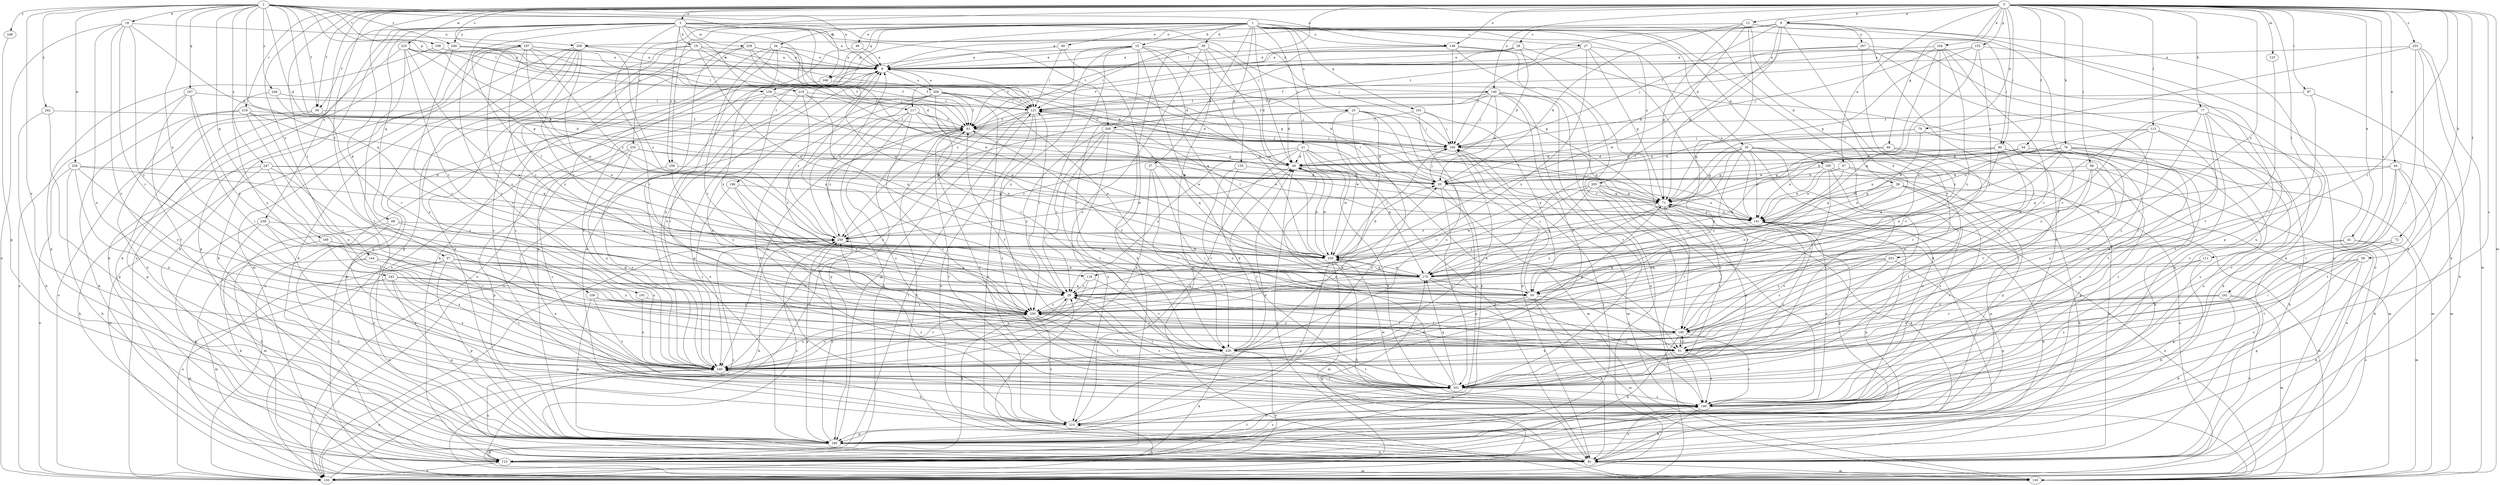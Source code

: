 strict digraph  {
0;
1;
2;
3;
6;
9;
12;
15;
18;
19;
20;
21;
25;
27;
28;
29;
34;
35;
37;
38;
39;
40;
41;
44;
47;
48;
49;
50;
54;
57;
58;
59;
61;
66;
69;
71;
72;
76;
77;
79;
81;
87;
90;
91;
99;
100;
104;
109;
110;
111;
113;
117;
119;
121;
123;
130;
140;
141;
144;
148;
150;
153;
155;
159;
160;
161;
165;
166;
167;
169;
170;
180;
187;
190;
191;
196;
198;
200;
201;
205;
207;
208;
209;
210;
218;
219;
220;
225;
226;
228;
230;
235;
239;
240;
241;
242;
243;
246;
247;
248;
249;
250;
253;
255;
258;
259;
0 -> 3  [label=a];
0 -> 6  [label=a];
0 -> 12  [label=b];
0 -> 41  [label=e];
0 -> 44  [label=e];
0 -> 47  [label=e];
0 -> 54  [label=f];
0 -> 57  [label=f];
0 -> 58  [label=f];
0 -> 59  [label=f];
0 -> 66  [label=g];
0 -> 72  [label=h];
0 -> 76  [label=h];
0 -> 77  [label=h];
0 -> 79  [label=h];
0 -> 87  [label=i];
0 -> 90  [label=i];
0 -> 99  [label=j];
0 -> 104  [label=k];
0 -> 109  [label=k];
0 -> 111  [label=l];
0 -> 113  [label=l];
0 -> 117  [label=l];
0 -> 123  [label=m];
0 -> 130  [label=m];
0 -> 140  [label=n];
0 -> 144  [label=o];
0 -> 148  [label=o];
0 -> 153  [label=p];
0 -> 180  [label=r];
0 -> 187  [label=s];
0 -> 190  [label=s];
0 -> 191  [label=t];
0 -> 218  [label=v];
0 -> 225  [label=w];
0 -> 235  [label=x];
0 -> 239  [label=x];
0 -> 241  [label=y];
0 -> 253  [label=z];
0 -> 255  [label=z];
1 -> 15  [label=b];
1 -> 21  [label=c];
1 -> 25  [label=c];
1 -> 27  [label=c];
1 -> 34  [label=d];
1 -> 35  [label=d];
1 -> 37  [label=d];
1 -> 38  [label=d];
1 -> 39  [label=d];
1 -> 40  [label=d];
1 -> 48  [label=e];
1 -> 49  [label=e];
1 -> 90  [label=i];
1 -> 91  [label=i];
1 -> 148  [label=o];
1 -> 155  [label=p];
1 -> 159  [label=p];
1 -> 161  [label=q];
1 -> 165  [label=q];
1 -> 166  [label=q];
1 -> 196  [label=t];
1 -> 205  [label=u];
1 -> 240  [label=x];
1 -> 258  [label=z];
2 -> 9  [label=a];
2 -> 18  [label=b];
2 -> 40  [label=d];
2 -> 59  [label=f];
2 -> 100  [label=j];
2 -> 117  [label=l];
2 -> 148  [label=o];
2 -> 159  [label=p];
2 -> 166  [label=q];
2 -> 167  [label=q];
2 -> 169  [label=q];
2 -> 170  [label=q];
2 -> 198  [label=t];
2 -> 226  [label=w];
2 -> 240  [label=x];
2 -> 242  [label=y];
2 -> 243  [label=y];
2 -> 246  [label=y];
2 -> 247  [label=y];
2 -> 248  [label=y];
2 -> 249  [label=y];
3 -> 9  [label=a];
3 -> 19  [label=b];
3 -> 59  [label=f];
3 -> 69  [label=g];
3 -> 100  [label=j];
3 -> 110  [label=k];
3 -> 119  [label=l];
3 -> 140  [label=n];
3 -> 141  [label=n];
3 -> 150  [label=o];
3 -> 180  [label=r];
3 -> 200  [label=t];
3 -> 219  [label=v];
3 -> 220  [label=v];
3 -> 228  [label=w];
3 -> 230  [label=w];
3 -> 249  [label=y];
3 -> 258  [label=z];
6 -> 9  [label=a];
6 -> 28  [label=c];
6 -> 50  [label=e];
6 -> 71  [label=g];
6 -> 100  [label=j];
6 -> 119  [label=l];
6 -> 160  [label=p];
6 -> 200  [label=t];
6 -> 207  [label=u];
6 -> 220  [label=v];
9 -> 121  [label=l];
9 -> 150  [label=o];
9 -> 208  [label=u];
9 -> 240  [label=x];
12 -> 20  [label=b];
12 -> 71  [label=g];
12 -> 150  [label=o];
12 -> 170  [label=q];
12 -> 201  [label=t];
12 -> 209  [label=u];
12 -> 220  [label=v];
12 -> 230  [label=w];
15 -> 9  [label=a];
15 -> 29  [label=c];
15 -> 50  [label=e];
15 -> 71  [label=g];
15 -> 150  [label=o];
15 -> 170  [label=q];
15 -> 220  [label=v];
15 -> 230  [label=w];
15 -> 250  [label=y];
15 -> 259  [label=z];
18 -> 40  [label=d];
18 -> 150  [label=o];
18 -> 180  [label=r];
18 -> 209  [label=u];
18 -> 220  [label=v];
18 -> 240  [label=x];
18 -> 250  [label=y];
19 -> 9  [label=a];
19 -> 40  [label=d];
19 -> 61  [label=f];
19 -> 160  [label=p];
19 -> 190  [label=s];
19 -> 230  [label=w];
19 -> 250  [label=y];
20 -> 71  [label=g];
20 -> 100  [label=j];
20 -> 121  [label=l];
20 -> 160  [label=p];
20 -> 201  [label=t];
21 -> 29  [label=c];
21 -> 40  [label=d];
21 -> 81  [label=h];
21 -> 91  [label=i];
21 -> 130  [label=m];
21 -> 170  [label=q];
21 -> 210  [label=u];
21 -> 230  [label=w];
21 -> 259  [label=z];
25 -> 61  [label=f];
25 -> 81  [label=h];
25 -> 100  [label=j];
25 -> 110  [label=k];
25 -> 210  [label=u];
25 -> 230  [label=w];
25 -> 250  [label=y];
25 -> 259  [label=z];
27 -> 9  [label=a];
27 -> 71  [label=g];
27 -> 81  [label=h];
27 -> 100  [label=j];
27 -> 141  [label=n];
27 -> 250  [label=y];
28 -> 9  [label=a];
28 -> 40  [label=d];
28 -> 61  [label=f];
28 -> 121  [label=l];
28 -> 210  [label=u];
29 -> 9  [label=a];
29 -> 110  [label=k];
29 -> 121  [label=l];
29 -> 250  [label=y];
34 -> 9  [label=a];
34 -> 61  [label=f];
34 -> 110  [label=k];
34 -> 180  [label=r];
34 -> 240  [label=x];
34 -> 250  [label=y];
35 -> 40  [label=d];
35 -> 50  [label=e];
35 -> 71  [label=g];
35 -> 130  [label=m];
35 -> 141  [label=n];
35 -> 160  [label=p];
35 -> 180  [label=r];
35 -> 201  [label=t];
35 -> 210  [label=u];
37 -> 20  [label=b];
37 -> 91  [label=i];
37 -> 220  [label=v];
37 -> 240  [label=x];
38 -> 50  [label=e];
38 -> 71  [label=g];
38 -> 81  [label=h];
38 -> 141  [label=n];
38 -> 160  [label=p];
38 -> 190  [label=s];
39 -> 9  [label=a];
39 -> 40  [label=d];
39 -> 110  [label=k];
39 -> 121  [label=l];
39 -> 130  [label=m];
39 -> 230  [label=w];
39 -> 240  [label=x];
40 -> 20  [label=b];
40 -> 230  [label=w];
40 -> 259  [label=z];
41 -> 130  [label=m];
41 -> 150  [label=o];
41 -> 160  [label=p];
41 -> 230  [label=w];
44 -> 20  [label=b];
44 -> 81  [label=h];
44 -> 91  [label=i];
44 -> 201  [label=t];
44 -> 230  [label=w];
44 -> 240  [label=x];
47 -> 20  [label=b];
47 -> 29  [label=c];
47 -> 81  [label=h];
47 -> 141  [label=n];
47 -> 201  [label=t];
48 -> 9  [label=a];
48 -> 160  [label=p];
49 -> 9  [label=a];
49 -> 121  [label=l];
49 -> 220  [label=v];
50 -> 81  [label=h];
50 -> 91  [label=i];
50 -> 100  [label=j];
50 -> 130  [label=m];
50 -> 240  [label=x];
54 -> 40  [label=d];
54 -> 71  [label=g];
54 -> 141  [label=n];
54 -> 190  [label=s];
54 -> 240  [label=x];
57 -> 29  [label=c];
57 -> 81  [label=h];
57 -> 150  [label=o];
57 -> 160  [label=p];
57 -> 170  [label=q];
57 -> 201  [label=t];
57 -> 250  [label=y];
58 -> 91  [label=i];
58 -> 110  [label=k];
58 -> 160  [label=p];
58 -> 170  [label=q];
58 -> 190  [label=s];
59 -> 29  [label=c];
59 -> 61  [label=f];
59 -> 150  [label=o];
59 -> 160  [label=p];
61 -> 100  [label=j];
61 -> 240  [label=x];
61 -> 259  [label=z];
66 -> 40  [label=d];
66 -> 160  [label=p];
66 -> 170  [label=q];
66 -> 180  [label=r];
69 -> 81  [label=h];
69 -> 130  [label=m];
69 -> 240  [label=x];
69 -> 259  [label=z];
71 -> 141  [label=n];
71 -> 160  [label=p];
71 -> 180  [label=r];
71 -> 220  [label=v];
71 -> 230  [label=w];
71 -> 250  [label=y];
72 -> 91  [label=i];
72 -> 201  [label=t];
72 -> 230  [label=w];
76 -> 20  [label=b];
76 -> 29  [label=c];
76 -> 40  [label=d];
76 -> 81  [label=h];
76 -> 130  [label=m];
76 -> 170  [label=q];
76 -> 190  [label=s];
76 -> 210  [label=u];
76 -> 259  [label=z];
77 -> 29  [label=c];
77 -> 61  [label=f];
77 -> 91  [label=i];
77 -> 110  [label=k];
77 -> 190  [label=s];
77 -> 201  [label=t];
77 -> 250  [label=y];
79 -> 20  [label=b];
79 -> 100  [label=j];
79 -> 170  [label=q];
79 -> 201  [label=t];
81 -> 29  [label=c];
81 -> 61  [label=f];
81 -> 130  [label=m];
81 -> 190  [label=s];
81 -> 240  [label=x];
81 -> 259  [label=z];
87 -> 81  [label=h];
87 -> 121  [label=l];
87 -> 180  [label=r];
90 -> 40  [label=d];
90 -> 50  [label=e];
90 -> 71  [label=g];
90 -> 110  [label=k];
90 -> 130  [label=m];
90 -> 141  [label=n];
90 -> 190  [label=s];
90 -> 250  [label=y];
91 -> 29  [label=c];
91 -> 160  [label=p];
91 -> 180  [label=r];
91 -> 190  [label=s];
99 -> 20  [label=b];
99 -> 50  [label=e];
99 -> 91  [label=i];
99 -> 150  [label=o];
99 -> 220  [label=v];
100 -> 40  [label=d];
100 -> 71  [label=g];
100 -> 130  [label=m];
100 -> 240  [label=x];
104 -> 9  [label=a];
104 -> 50  [label=e];
104 -> 61  [label=f];
104 -> 100  [label=j];
104 -> 210  [label=u];
104 -> 220  [label=v];
104 -> 230  [label=w];
104 -> 250  [label=y];
109 -> 91  [label=i];
109 -> 160  [label=p];
109 -> 201  [label=t];
109 -> 250  [label=y];
110 -> 100  [label=j];
110 -> 130  [label=m];
110 -> 150  [label=o];
110 -> 201  [label=t];
111 -> 110  [label=k];
111 -> 170  [label=q];
111 -> 190  [label=s];
113 -> 100  [label=j];
113 -> 141  [label=n];
113 -> 170  [label=q];
113 -> 190  [label=s];
113 -> 240  [label=x];
113 -> 250  [label=y];
117 -> 61  [label=f];
117 -> 71  [label=g];
117 -> 110  [label=k];
117 -> 160  [label=p];
117 -> 190  [label=s];
117 -> 201  [label=t];
117 -> 230  [label=w];
119 -> 29  [label=c];
119 -> 220  [label=v];
119 -> 240  [label=x];
121 -> 61  [label=f];
121 -> 81  [label=h];
121 -> 160  [label=p];
121 -> 190  [label=s];
121 -> 240  [label=x];
123 -> 201  [label=t];
130 -> 61  [label=f];
130 -> 121  [label=l];
130 -> 141  [label=n];
140 -> 20  [label=b];
140 -> 40  [label=d];
140 -> 61  [label=f];
140 -> 100  [label=j];
140 -> 121  [label=l];
140 -> 150  [label=o];
140 -> 190  [label=s];
140 -> 201  [label=t];
140 -> 240  [label=x];
141 -> 71  [label=g];
141 -> 81  [label=h];
141 -> 121  [label=l];
141 -> 130  [label=m];
141 -> 160  [label=p];
141 -> 201  [label=t];
141 -> 220  [label=v];
141 -> 259  [label=z];
144 -> 130  [label=m];
144 -> 170  [label=q];
144 -> 201  [label=t];
144 -> 240  [label=x];
148 -> 9  [label=a];
148 -> 61  [label=f];
148 -> 100  [label=j];
148 -> 150  [label=o];
148 -> 180  [label=r];
148 -> 190  [label=s];
150 -> 40  [label=d];
150 -> 170  [label=q];
150 -> 210  [label=u];
150 -> 240  [label=x];
150 -> 259  [label=z];
153 -> 9  [label=a];
153 -> 71  [label=g];
153 -> 121  [label=l];
153 -> 150  [label=o];
153 -> 170  [label=q];
153 -> 250  [label=y];
155 -> 20  [label=b];
155 -> 201  [label=t];
155 -> 220  [label=v];
159 -> 121  [label=l];
159 -> 150  [label=o];
159 -> 220  [label=v];
159 -> 230  [label=w];
160 -> 9  [label=a];
160 -> 81  [label=h];
160 -> 110  [label=k];
160 -> 190  [label=s];
160 -> 259  [label=z];
161 -> 50  [label=e];
161 -> 61  [label=f];
161 -> 100  [label=j];
161 -> 240  [label=x];
165 -> 20  [label=b];
165 -> 141  [label=n];
165 -> 150  [label=o];
165 -> 180  [label=r];
165 -> 190  [label=s];
166 -> 20  [label=b];
166 -> 130  [label=m];
167 -> 50  [label=e];
167 -> 91  [label=i];
167 -> 121  [label=l];
167 -> 150  [label=o];
167 -> 201  [label=t];
169 -> 50  [label=e];
169 -> 110  [label=k];
169 -> 230  [label=w];
169 -> 240  [label=x];
170 -> 29  [label=c];
170 -> 50  [label=e];
170 -> 190  [label=s];
170 -> 230  [label=w];
170 -> 259  [label=z];
180 -> 61  [label=f];
180 -> 91  [label=i];
180 -> 110  [label=k];
180 -> 190  [label=s];
180 -> 220  [label=v];
180 -> 240  [label=x];
180 -> 250  [label=y];
187 -> 9  [label=a];
187 -> 29  [label=c];
187 -> 61  [label=f];
187 -> 81  [label=h];
187 -> 100  [label=j];
187 -> 160  [label=p];
187 -> 230  [label=w];
187 -> 250  [label=y];
187 -> 259  [label=z];
190 -> 29  [label=c];
190 -> 40  [label=d];
190 -> 61  [label=f];
190 -> 81  [label=h];
190 -> 141  [label=n];
190 -> 210  [label=u];
190 -> 230  [label=w];
191 -> 240  [label=x];
191 -> 250  [label=y];
196 -> 71  [label=g];
196 -> 91  [label=i];
196 -> 240  [label=x];
196 -> 250  [label=y];
198 -> 9  [label=a];
198 -> 121  [label=l];
198 -> 160  [label=p];
200 -> 29  [label=c];
200 -> 100  [label=j];
200 -> 170  [label=q];
200 -> 201  [label=t];
200 -> 210  [label=u];
200 -> 250  [label=y];
201 -> 9  [label=a];
201 -> 29  [label=c];
201 -> 40  [label=d];
201 -> 71  [label=g];
201 -> 170  [label=q];
201 -> 190  [label=s];
205 -> 29  [label=c];
205 -> 71  [label=g];
205 -> 110  [label=k];
205 -> 141  [label=n];
205 -> 170  [label=q];
205 -> 201  [label=t];
205 -> 250  [label=y];
207 -> 9  [label=a];
207 -> 20  [label=b];
207 -> 81  [label=h];
207 -> 190  [label=s];
207 -> 250  [label=y];
208 -> 9  [label=a];
208 -> 50  [label=e];
208 -> 61  [label=f];
208 -> 81  [label=h];
208 -> 100  [label=j];
208 -> 121  [label=l];
208 -> 150  [label=o];
208 -> 180  [label=r];
208 -> 210  [label=u];
208 -> 250  [label=y];
209 -> 9  [label=a];
209 -> 29  [label=c];
209 -> 50  [label=e];
209 -> 110  [label=k];
209 -> 130  [label=m];
209 -> 160  [label=p];
209 -> 240  [label=x];
209 -> 259  [label=z];
210 -> 9  [label=a];
210 -> 40  [label=d];
210 -> 61  [label=f];
210 -> 160  [label=p];
210 -> 240  [label=x];
210 -> 259  [label=z];
218 -> 61  [label=f];
218 -> 110  [label=k];
218 -> 170  [label=q];
218 -> 210  [label=u];
218 -> 220  [label=v];
218 -> 240  [label=x];
219 -> 121  [label=l];
219 -> 141  [label=n];
219 -> 170  [label=q];
219 -> 240  [label=x];
219 -> 259  [label=z];
220 -> 20  [label=b];
220 -> 29  [label=c];
220 -> 40  [label=d];
220 -> 61  [label=f];
220 -> 71  [label=g];
220 -> 110  [label=k];
220 -> 150  [label=o];
220 -> 201  [label=t];
220 -> 240  [label=x];
225 -> 9  [label=a];
225 -> 20  [label=b];
225 -> 29  [label=c];
225 -> 50  [label=e];
225 -> 71  [label=g];
225 -> 110  [label=k];
225 -> 201  [label=t];
226 -> 20  [label=b];
226 -> 81  [label=h];
226 -> 150  [label=o];
226 -> 240  [label=x];
226 -> 250  [label=y];
226 -> 259  [label=z];
228 -> 9  [label=a];
228 -> 20  [label=b];
228 -> 71  [label=g];
228 -> 160  [label=p];
228 -> 190  [label=s];
228 -> 230  [label=w];
230 -> 20  [label=b];
230 -> 40  [label=d];
230 -> 81  [label=h];
230 -> 100  [label=j];
230 -> 121  [label=l];
230 -> 130  [label=m];
230 -> 160  [label=p];
230 -> 170  [label=q];
235 -> 40  [label=d];
235 -> 141  [label=n];
235 -> 160  [label=p];
235 -> 190  [label=s];
235 -> 240  [label=x];
239 -> 81  [label=h];
239 -> 110  [label=k];
239 -> 210  [label=u];
239 -> 220  [label=v];
239 -> 259  [label=z];
240 -> 29  [label=c];
240 -> 201  [label=t];
240 -> 250  [label=y];
241 -> 81  [label=h];
241 -> 110  [label=k];
241 -> 130  [label=m];
241 -> 180  [label=r];
241 -> 220  [label=v];
241 -> 250  [label=y];
242 -> 61  [label=f];
242 -> 81  [label=h];
242 -> 160  [label=p];
243 -> 29  [label=c];
243 -> 50  [label=e];
243 -> 130  [label=m];
243 -> 160  [label=p];
243 -> 240  [label=x];
243 -> 250  [label=y];
246 -> 40  [label=d];
246 -> 121  [label=l];
246 -> 250  [label=y];
247 -> 20  [label=b];
247 -> 91  [label=i];
247 -> 110  [label=k];
247 -> 130  [label=m];
247 -> 141  [label=n];
247 -> 240  [label=x];
248 -> 160  [label=p];
249 -> 9  [label=a];
249 -> 40  [label=d];
249 -> 110  [label=k];
249 -> 121  [label=l];
249 -> 180  [label=r];
250 -> 180  [label=r];
250 -> 201  [label=t];
250 -> 210  [label=u];
250 -> 240  [label=x];
253 -> 160  [label=p];
253 -> 170  [label=q];
253 -> 180  [label=r];
253 -> 201  [label=t];
253 -> 250  [label=y];
255 -> 9  [label=a];
255 -> 71  [label=g];
255 -> 81  [label=h];
255 -> 91  [label=i];
255 -> 130  [label=m];
255 -> 160  [label=p];
258 -> 20  [label=b];
258 -> 240  [label=x];
258 -> 250  [label=y];
259 -> 9  [label=a];
259 -> 110  [label=k];
259 -> 150  [label=o];
259 -> 160  [label=p];
259 -> 230  [label=w];
}
